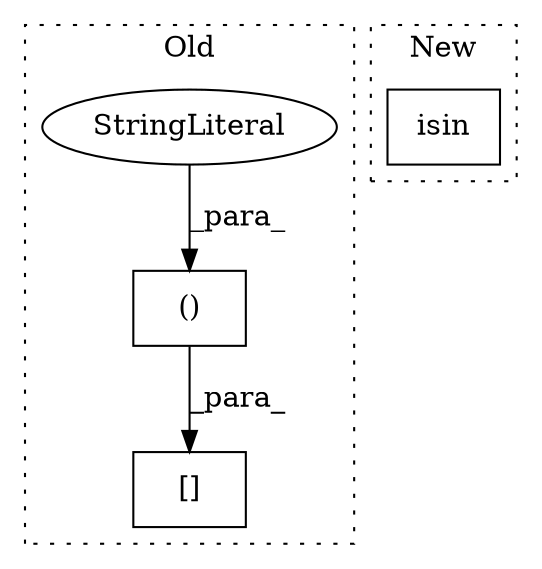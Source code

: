 digraph G {
subgraph cluster0 {
1 [label="()" a="106" s="8688" l="117" shape="box"];
3 [label="StringLiteral" a="45" s="8689" l="6" shape="ellipse"];
4 [label="[]" a="2" s="8888,8910" l="4,1" shape="box"];
label = "Old";
style="dotted";
}
subgraph cluster1 {
2 [label="isin" a="32" s="9560,9573" l="5,1" shape="box"];
label = "New";
style="dotted";
}
1 -> 4 [label="_para_"];
3 -> 1 [label="_para_"];
}